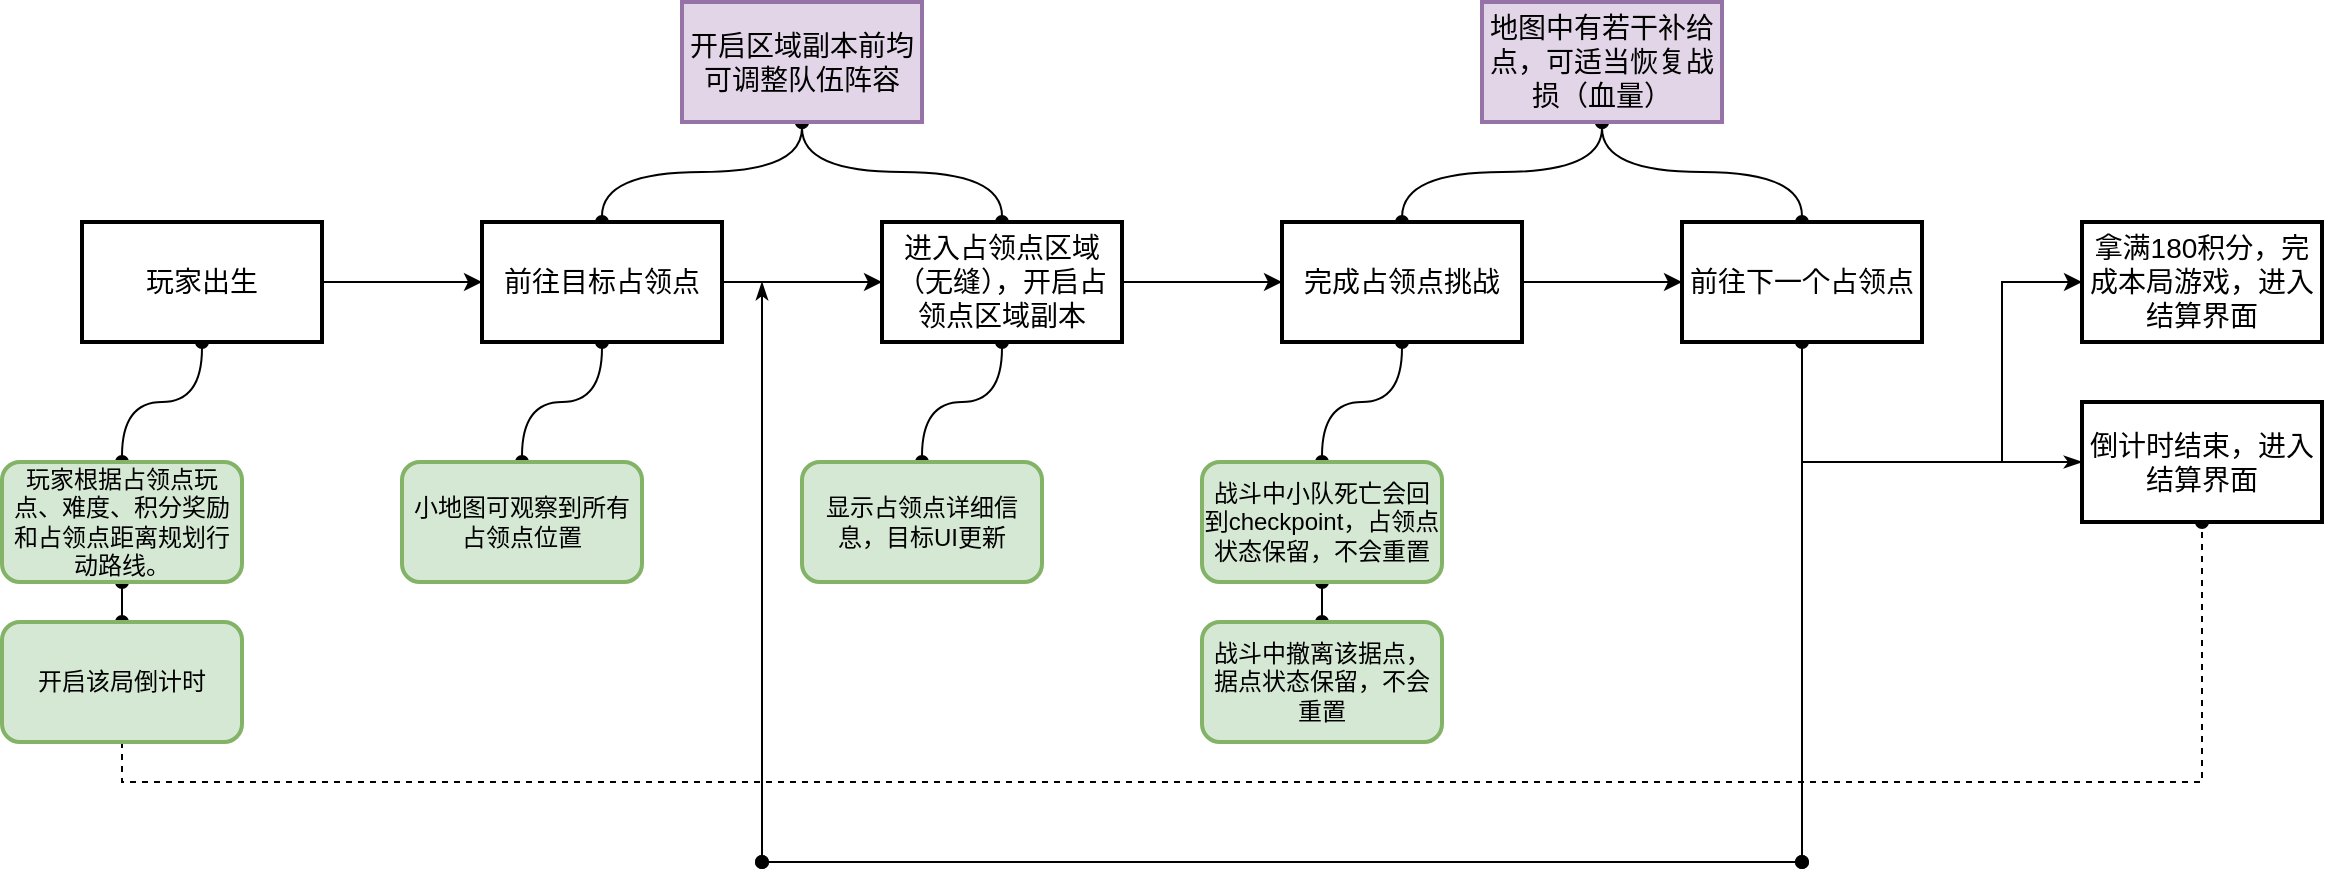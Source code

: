 <mxfile version="14.7.3" type="github">
  <diagram id="88q8f5QfLMgU3xaFjLat" name="Page-1">
    <mxGraphModel dx="1636" dy="907" grid="1" gridSize="10" guides="1" tooltips="1" connect="1" arrows="1" fold="1" page="1" pageScale="1" pageWidth="850" pageHeight="1100" math="0" shadow="0">
      <root>
        <mxCell id="0" />
        <mxCell id="1" parent="0" />
        <mxCell id="CclwgMhJFwuFRqRoiKUH-4" style="edgeStyle=orthogonalEdgeStyle;rounded=0;orthogonalLoop=1;jettySize=auto;html=1;exitX=1;exitY=0.5;exitDx=0;exitDy=0;entryX=0;entryY=0.5;entryDx=0;entryDy=0;" edge="1" parent="1" source="CclwgMhJFwuFRqRoiKUH-2" target="CclwgMhJFwuFRqRoiKUH-3">
          <mxGeometry relative="1" as="geometry">
            <Array as="points">
              <mxPoint x="270" y="190" />
              <mxPoint x="270" y="190" />
            </Array>
          </mxGeometry>
        </mxCell>
        <mxCell id="CclwgMhJFwuFRqRoiKUH-6" style="edgeStyle=orthogonalEdgeStyle;rounded=0;orthogonalLoop=1;jettySize=auto;html=1;curved=1;endArrow=oval;endFill=1;startArrow=oval;startFill=1;" edge="1" parent="1" source="CclwgMhJFwuFRqRoiKUH-3" target="CclwgMhJFwuFRqRoiKUH-5">
          <mxGeometry relative="1" as="geometry" />
        </mxCell>
        <mxCell id="CclwgMhJFwuFRqRoiKUH-5" value="小地图可观察到所有占领点位置" style="rounded=1;whiteSpace=wrap;html=1;strokeWidth=2;fillColor=#d5e8d4;strokeColor=#82b366;" vertex="1" parent="1">
          <mxGeometry x="240" y="280" width="120" height="60" as="geometry" />
        </mxCell>
        <mxCell id="CclwgMhJFwuFRqRoiKUH-10" style="edgeStyle=orthogonalEdgeStyle;rounded=0;orthogonalLoop=1;jettySize=auto;html=1;exitX=1;exitY=0.5;exitDx=0;exitDy=0;entryX=0;entryY=0.5;entryDx=0;entryDy=0;" edge="1" parent="1" source="CclwgMhJFwuFRqRoiKUH-3" target="CclwgMhJFwuFRqRoiKUH-8">
          <mxGeometry relative="1" as="geometry">
            <mxPoint x="210" y="200" as="sourcePoint" />
            <mxPoint x="290" y="200" as="targetPoint" />
            <Array as="points">
              <mxPoint x="440" y="190" />
              <mxPoint x="440" y="190" />
            </Array>
          </mxGeometry>
        </mxCell>
        <mxCell id="CclwgMhJFwuFRqRoiKUH-13" style="edgeStyle=orthogonalEdgeStyle;rounded=0;orthogonalLoop=1;jettySize=auto;html=1;curved=1;endArrow=oval;endFill=1;startArrow=oval;startFill=1;entryX=0.5;entryY=0;entryDx=0;entryDy=0;" edge="1" parent="1" target="CclwgMhJFwuFRqRoiKUH-14">
          <mxGeometry relative="1" as="geometry">
            <mxPoint x="540" y="220" as="sourcePoint" />
            <Array as="points">
              <mxPoint x="540" y="250" />
              <mxPoint x="500" y="250" />
            </Array>
          </mxGeometry>
        </mxCell>
        <mxCell id="CclwgMhJFwuFRqRoiKUH-14" value="显示占领点详细信息，目标UI更新" style="rounded=1;whiteSpace=wrap;html=1;strokeWidth=2;fillColor=#d5e8d4;strokeColor=#82b366;" vertex="1" parent="1">
          <mxGeometry x="440" y="280" width="120" height="60" as="geometry" />
        </mxCell>
        <mxCell id="CclwgMhJFwuFRqRoiKUH-16" style="edgeStyle=orthogonalEdgeStyle;curved=1;rounded=0;orthogonalLoop=1;jettySize=auto;html=1;entryX=0.5;entryY=0;entryDx=0;entryDy=0;startArrow=oval;startFill=1;endArrow=oval;endFill=1;" edge="1" parent="1" source="CclwgMhJFwuFRqRoiKUH-15" target="CclwgMhJFwuFRqRoiKUH-3">
          <mxGeometry relative="1" as="geometry" />
        </mxCell>
        <mxCell id="CclwgMhJFwuFRqRoiKUH-18" style="edgeStyle=orthogonalEdgeStyle;curved=1;rounded=0;orthogonalLoop=1;jettySize=auto;html=1;entryX=0.5;entryY=0;entryDx=0;entryDy=0;startArrow=oval;startFill=1;endArrow=oval;endFill=1;" edge="1" parent="1" source="CclwgMhJFwuFRqRoiKUH-15" target="CclwgMhJFwuFRqRoiKUH-8">
          <mxGeometry relative="1" as="geometry" />
        </mxCell>
        <mxCell id="CclwgMhJFwuFRqRoiKUH-15" value="&lt;span style=&quot;font-size: 14px&quot;&gt;开启区域副本前均可调整队伍阵容&lt;/span&gt;" style="rounded=0;whiteSpace=wrap;html=1;strokeWidth=2;fillColor=#e1d5e7;strokeColor=#9673a6;" vertex="1" parent="1">
          <mxGeometry x="380" y="50" width="120" height="60" as="geometry" />
        </mxCell>
        <mxCell id="CclwgMhJFwuFRqRoiKUH-21" style="edgeStyle=orthogonalEdgeStyle;rounded=0;orthogonalLoop=1;jettySize=auto;html=1;exitX=1;exitY=0.5;exitDx=0;exitDy=0;entryX=0;entryY=0.5;entryDx=0;entryDy=0;" edge="1" parent="1" source="CclwgMhJFwuFRqRoiKUH-8" target="CclwgMhJFwuFRqRoiKUH-12">
          <mxGeometry relative="1" as="geometry">
            <mxPoint x="410" y="200" as="sourcePoint" />
            <mxPoint x="490" y="200" as="targetPoint" />
            <Array as="points">
              <mxPoint x="640" y="190" />
              <mxPoint x="640" y="190" />
            </Array>
          </mxGeometry>
        </mxCell>
        <mxCell id="CclwgMhJFwuFRqRoiKUH-40" style="edgeStyle=orthogonalEdgeStyle;curved=1;rounded=0;orthogonalLoop=1;jettySize=auto;html=1;exitX=0.5;exitY=1;exitDx=0;exitDy=0;entryX=0.5;entryY=0;entryDx=0;entryDy=0;fontSize=14;startArrow=oval;startFill=1;endArrow=oval;endFill=1;" edge="1" parent="1" source="CclwgMhJFwuFRqRoiKUH-27" target="CclwgMhJFwuFRqRoiKUH-39">
          <mxGeometry relative="1" as="geometry" />
        </mxCell>
        <mxCell id="CclwgMhJFwuFRqRoiKUH-28" style="edgeStyle=orthogonalEdgeStyle;rounded=0;orthogonalLoop=1;jettySize=auto;html=1;curved=1;endArrow=oval;endFill=1;startArrow=oval;startFill=1;exitX=0.5;exitY=1;exitDx=0;exitDy=0;entryX=0.5;entryY=0;entryDx=0;entryDy=0;" edge="1" parent="1" source="CclwgMhJFwuFRqRoiKUH-2" target="CclwgMhJFwuFRqRoiKUH-27">
          <mxGeometry relative="1" as="geometry">
            <mxPoint x="350" y="230" as="sourcePoint" />
            <mxPoint x="310" y="290" as="targetPoint" />
          </mxGeometry>
        </mxCell>
        <mxCell id="CclwgMhJFwuFRqRoiKUH-33" style="edgeStyle=orthogonalEdgeStyle;rounded=0;orthogonalLoop=1;jettySize=auto;html=1;exitX=1;exitY=0.5;exitDx=0;exitDy=0;entryX=0;entryY=0.5;entryDx=0;entryDy=0;" edge="1" parent="1" source="CclwgMhJFwuFRqRoiKUH-12" target="CclwgMhJFwuFRqRoiKUH-34">
          <mxGeometry relative="1" as="geometry">
            <mxPoint x="610" y="200" as="sourcePoint" />
            <mxPoint x="690" y="200" as="targetPoint" />
            <Array as="points">
              <mxPoint x="840" y="190" />
              <mxPoint x="840" y="190" />
            </Array>
          </mxGeometry>
        </mxCell>
        <mxCell id="CclwgMhJFwuFRqRoiKUH-42" style="edgeStyle=orthogonalEdgeStyle;curved=1;rounded=0;orthogonalLoop=1;jettySize=auto;html=1;fontSize=14;startArrow=oval;startFill=1;endArrow=oval;endFill=1;" edge="1" parent="1" source="CclwgMhJFwuFRqRoiKUH-34">
          <mxGeometry relative="1" as="geometry">
            <mxPoint x="940" y="480" as="targetPoint" />
          </mxGeometry>
        </mxCell>
        <mxCell id="CclwgMhJFwuFRqRoiKUH-46" style="edgeStyle=orthogonalEdgeStyle;rounded=0;orthogonalLoop=1;jettySize=auto;html=1;entryX=0;entryY=0.5;entryDx=0;entryDy=0;fontSize=14;startArrow=none;startFill=0;endArrow=classicThin;endFill=1;" edge="1" parent="1" target="CclwgMhJFwuFRqRoiKUH-45">
          <mxGeometry relative="1" as="geometry">
            <mxPoint x="940" y="280" as="sourcePoint" />
            <Array as="points">
              <mxPoint x="1010" y="280" />
              <mxPoint x="1010" y="280" />
            </Array>
          </mxGeometry>
        </mxCell>
        <mxCell id="CclwgMhJFwuFRqRoiKUH-41" style="edgeStyle=orthogonalEdgeStyle;curved=1;rounded=0;orthogonalLoop=1;jettySize=auto;html=1;exitX=0.5;exitY=1;exitDx=0;exitDy=0;fontSize=14;startArrow=oval;startFill=1;endArrow=oval;endFill=1;" edge="1" parent="1" source="CclwgMhJFwuFRqRoiKUH-35" target="CclwgMhJFwuFRqRoiKUH-34">
          <mxGeometry relative="1" as="geometry" />
        </mxCell>
        <mxCell id="CclwgMhJFwuFRqRoiKUH-36" style="edgeStyle=orthogonalEdgeStyle;curved=1;rounded=0;orthogonalLoop=1;jettySize=auto;html=1;startArrow=oval;startFill=1;endArrow=oval;endFill=1;exitX=0.5;exitY=1;exitDx=0;exitDy=0;" edge="1" parent="1" source="CclwgMhJFwuFRqRoiKUH-35">
          <mxGeometry relative="1" as="geometry">
            <mxPoint x="840" y="120" as="sourcePoint" />
            <mxPoint x="740" y="160" as="targetPoint" />
          </mxGeometry>
        </mxCell>
        <mxCell id="CclwgMhJFwuFRqRoiKUH-38" style="edgeStyle=orthogonalEdgeStyle;curved=1;rounded=0;orthogonalLoop=1;jettySize=auto;html=1;fontSize=14;startArrow=oval;startFill=1;endArrow=oval;endFill=1;exitX=0.5;exitY=0;exitDx=0;exitDy=0;" edge="1" parent="1" source="CclwgMhJFwuFRqRoiKUH-37" target="CclwgMhJFwuFRqRoiKUH-12">
          <mxGeometry relative="1" as="geometry">
            <mxPoint x="680" y="270" as="targetPoint" />
          </mxGeometry>
        </mxCell>
        <mxCell id="CclwgMhJFwuFRqRoiKUH-47" style="edgeStyle=orthogonalEdgeStyle;rounded=0;orthogonalLoop=1;jettySize=auto;html=1;entryX=0.5;entryY=1;entryDx=0;entryDy=0;fontSize=14;startArrow=none;startFill=0;endArrow=oval;endFill=1;dashed=1;" edge="1" parent="1" source="CclwgMhJFwuFRqRoiKUH-39" target="CclwgMhJFwuFRqRoiKUH-45">
          <mxGeometry relative="1" as="geometry">
            <Array as="points">
              <mxPoint x="100" y="440" />
              <mxPoint x="1140" y="440" />
            </Array>
          </mxGeometry>
        </mxCell>
        <mxCell id="CclwgMhJFwuFRqRoiKUH-39" value="开启该局倒计时" style="rounded=1;whiteSpace=wrap;html=1;strokeWidth=2;fillColor=#d5e8d4;strokeColor=#82b366;" vertex="1" parent="1">
          <mxGeometry x="40" y="360" width="120" height="60" as="geometry" />
        </mxCell>
        <mxCell id="CclwgMhJFwuFRqRoiKUH-43" style="edgeStyle=orthogonalEdgeStyle;curved=1;rounded=0;orthogonalLoop=1;jettySize=auto;html=1;fontSize=14;startArrow=oval;startFill=1;endArrow=oval;endFill=1;" edge="1" parent="1">
          <mxGeometry relative="1" as="geometry">
            <mxPoint x="420" y="480" as="targetPoint" />
            <mxPoint x="940" y="480" as="sourcePoint" />
            <Array as="points">
              <mxPoint x="940" y="480" />
            </Array>
          </mxGeometry>
        </mxCell>
        <mxCell id="CclwgMhJFwuFRqRoiKUH-44" style="edgeStyle=orthogonalEdgeStyle;rounded=0;orthogonalLoop=1;jettySize=auto;html=1;endArrow=classicThin;endFill=1;startArrow=oval;startFill=1;" edge="1" parent="1">
          <mxGeometry relative="1" as="geometry">
            <mxPoint x="420" y="480" as="sourcePoint" />
            <mxPoint x="420" y="190" as="targetPoint" />
          </mxGeometry>
        </mxCell>
        <mxCell id="CclwgMhJFwuFRqRoiKUH-45" value="&lt;span style=&quot;font-size: 14px&quot;&gt;倒计时结束，进入结算界面&lt;/span&gt;" style="rounded=0;whiteSpace=wrap;html=1;strokeWidth=2;" vertex="1" parent="1">
          <mxGeometry x="1080" y="250" width="120" height="60" as="geometry" />
        </mxCell>
        <mxCell id="CclwgMhJFwuFRqRoiKUH-50" style="edgeStyle=orthogonalEdgeStyle;curved=1;rounded=0;orthogonalLoop=1;jettySize=auto;html=1;exitX=0.5;exitY=1;exitDx=0;exitDy=0;entryX=0.5;entryY=0;entryDx=0;entryDy=0;fontSize=14;startArrow=oval;startFill=1;endArrow=oval;endFill=1;" edge="1" parent="1" source="CclwgMhJFwuFRqRoiKUH-37" target="CclwgMhJFwuFRqRoiKUH-48">
          <mxGeometry relative="1" as="geometry">
            <mxPoint x="110" y="350" as="sourcePoint" />
            <mxPoint x="110" y="370" as="targetPoint" />
          </mxGeometry>
        </mxCell>
        <mxCell id="CclwgMhJFwuFRqRoiKUH-37" value="战斗中小队死亡会回到checkpoint，占领点状态保留，不会重置" style="rounded=1;whiteSpace=wrap;html=1;strokeWidth=2;fillColor=#d5e8d4;strokeColor=#82b366;" vertex="1" parent="1">
          <mxGeometry x="640" y="280" width="120" height="60" as="geometry" />
        </mxCell>
        <mxCell id="CclwgMhJFwuFRqRoiKUH-48" value="战斗中撤离该据点，据点状态保留，不会重置" style="rounded=1;whiteSpace=wrap;html=1;strokeWidth=2;fillColor=#d5e8d4;strokeColor=#82b366;" vertex="1" parent="1">
          <mxGeometry x="640" y="360" width="120" height="60" as="geometry" />
        </mxCell>
        <mxCell id="CclwgMhJFwuFRqRoiKUH-2" value="&lt;font style=&quot;font-size: 14px&quot;&gt;玩家出生&lt;/font&gt;" style="rounded=0;whiteSpace=wrap;html=1;strokeWidth=2;" vertex="1" parent="1">
          <mxGeometry x="80" y="160" width="120" height="60" as="geometry" />
        </mxCell>
        <mxCell id="CclwgMhJFwuFRqRoiKUH-8" value="&lt;span style=&quot;font-size: 14px&quot;&gt;进入占领点区域（无缝），开启占领点区域副本&lt;/span&gt;" style="rounded=0;whiteSpace=wrap;html=1;strokeWidth=2;" vertex="1" parent="1">
          <mxGeometry x="480" y="160" width="120" height="60" as="geometry" />
        </mxCell>
        <mxCell id="CclwgMhJFwuFRqRoiKUH-12" value="&lt;span style=&quot;font-size: 14px&quot;&gt;完成占领点挑战&lt;/span&gt;" style="rounded=0;whiteSpace=wrap;html=1;strokeWidth=2;" vertex="1" parent="1">
          <mxGeometry x="680" y="160" width="120" height="60" as="geometry" />
        </mxCell>
        <mxCell id="CclwgMhJFwuFRqRoiKUH-55" style="edgeStyle=orthogonalEdgeStyle;rounded=0;orthogonalLoop=1;jettySize=auto;html=1;entryX=0;entryY=0.5;entryDx=0;entryDy=0;fontSize=14;startArrow=none;startFill=0;endArrow=classic;endFill=1;" edge="1" parent="1" target="CclwgMhJFwuFRqRoiKUH-51">
          <mxGeometry relative="1" as="geometry">
            <mxPoint x="950" y="280" as="sourcePoint" />
            <Array as="points">
              <mxPoint x="1040" y="280" />
              <mxPoint x="1040" y="190" />
            </Array>
          </mxGeometry>
        </mxCell>
        <mxCell id="CclwgMhJFwuFRqRoiKUH-34" value="&lt;span style=&quot;font-size: 14px&quot;&gt;前往下一个占领点&lt;/span&gt;" style="rounded=0;whiteSpace=wrap;html=1;strokeWidth=2;" vertex="1" parent="1">
          <mxGeometry x="880" y="160" width="120" height="60" as="geometry" />
        </mxCell>
        <mxCell id="CclwgMhJFwuFRqRoiKUH-27" value="玩家根据占领点玩点、难度、积分奖励和占领点距离规划行动路线。" style="rounded=1;whiteSpace=wrap;html=1;strokeWidth=2;fillColor=#d5e8d4;strokeColor=#82b366;" vertex="1" parent="1">
          <mxGeometry x="40" y="280" width="120" height="60" as="geometry" />
        </mxCell>
        <mxCell id="CclwgMhJFwuFRqRoiKUH-3" value="&lt;font style=&quot;font-size: 14px&quot;&gt;前往目标占领点&lt;/font&gt;" style="rounded=0;whiteSpace=wrap;html=1;strokeWidth=2;" vertex="1" parent="1">
          <mxGeometry x="280" y="160" width="120" height="60" as="geometry" />
        </mxCell>
        <mxCell id="CclwgMhJFwuFRqRoiKUH-35" value="&lt;span style=&quot;font-size: 14px&quot;&gt;地图中有若干补给点，可适当恢复战损（血量）&lt;/span&gt;" style="rounded=0;whiteSpace=wrap;html=1;strokeWidth=2;fillColor=#e1d5e7;strokeColor=#9673a6;" vertex="1" parent="1">
          <mxGeometry x="780" y="50" width="120" height="60" as="geometry" />
        </mxCell>
        <mxCell id="CclwgMhJFwuFRqRoiKUH-51" value="&lt;span style=&quot;font-size: 14px&quot;&gt;拿满180积分，完成本局游戏，进入结算界面&lt;/span&gt;" style="rounded=0;whiteSpace=wrap;html=1;strokeWidth=2;" vertex="1" parent="1">
          <mxGeometry x="1080" y="160" width="120" height="60" as="geometry" />
        </mxCell>
      </root>
    </mxGraphModel>
  </diagram>
</mxfile>

